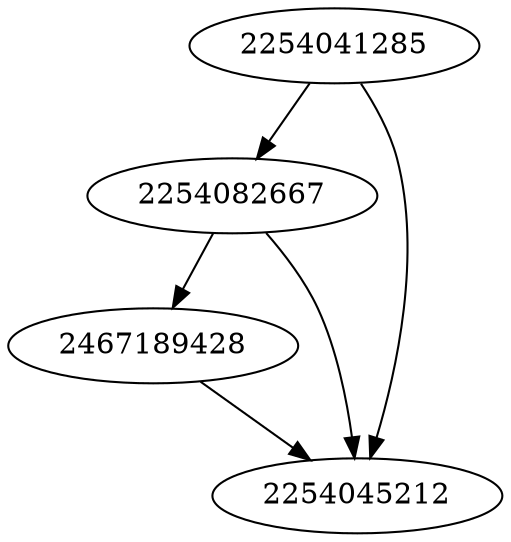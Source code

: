 strict digraph  {
2254041285;
2254082667;
2467189428;
2254045212;
2254041285 -> 2254045212;
2254041285 -> 2254082667;
2254082667 -> 2254045212;
2254082667 -> 2467189428;
2467189428 -> 2254045212;
}
